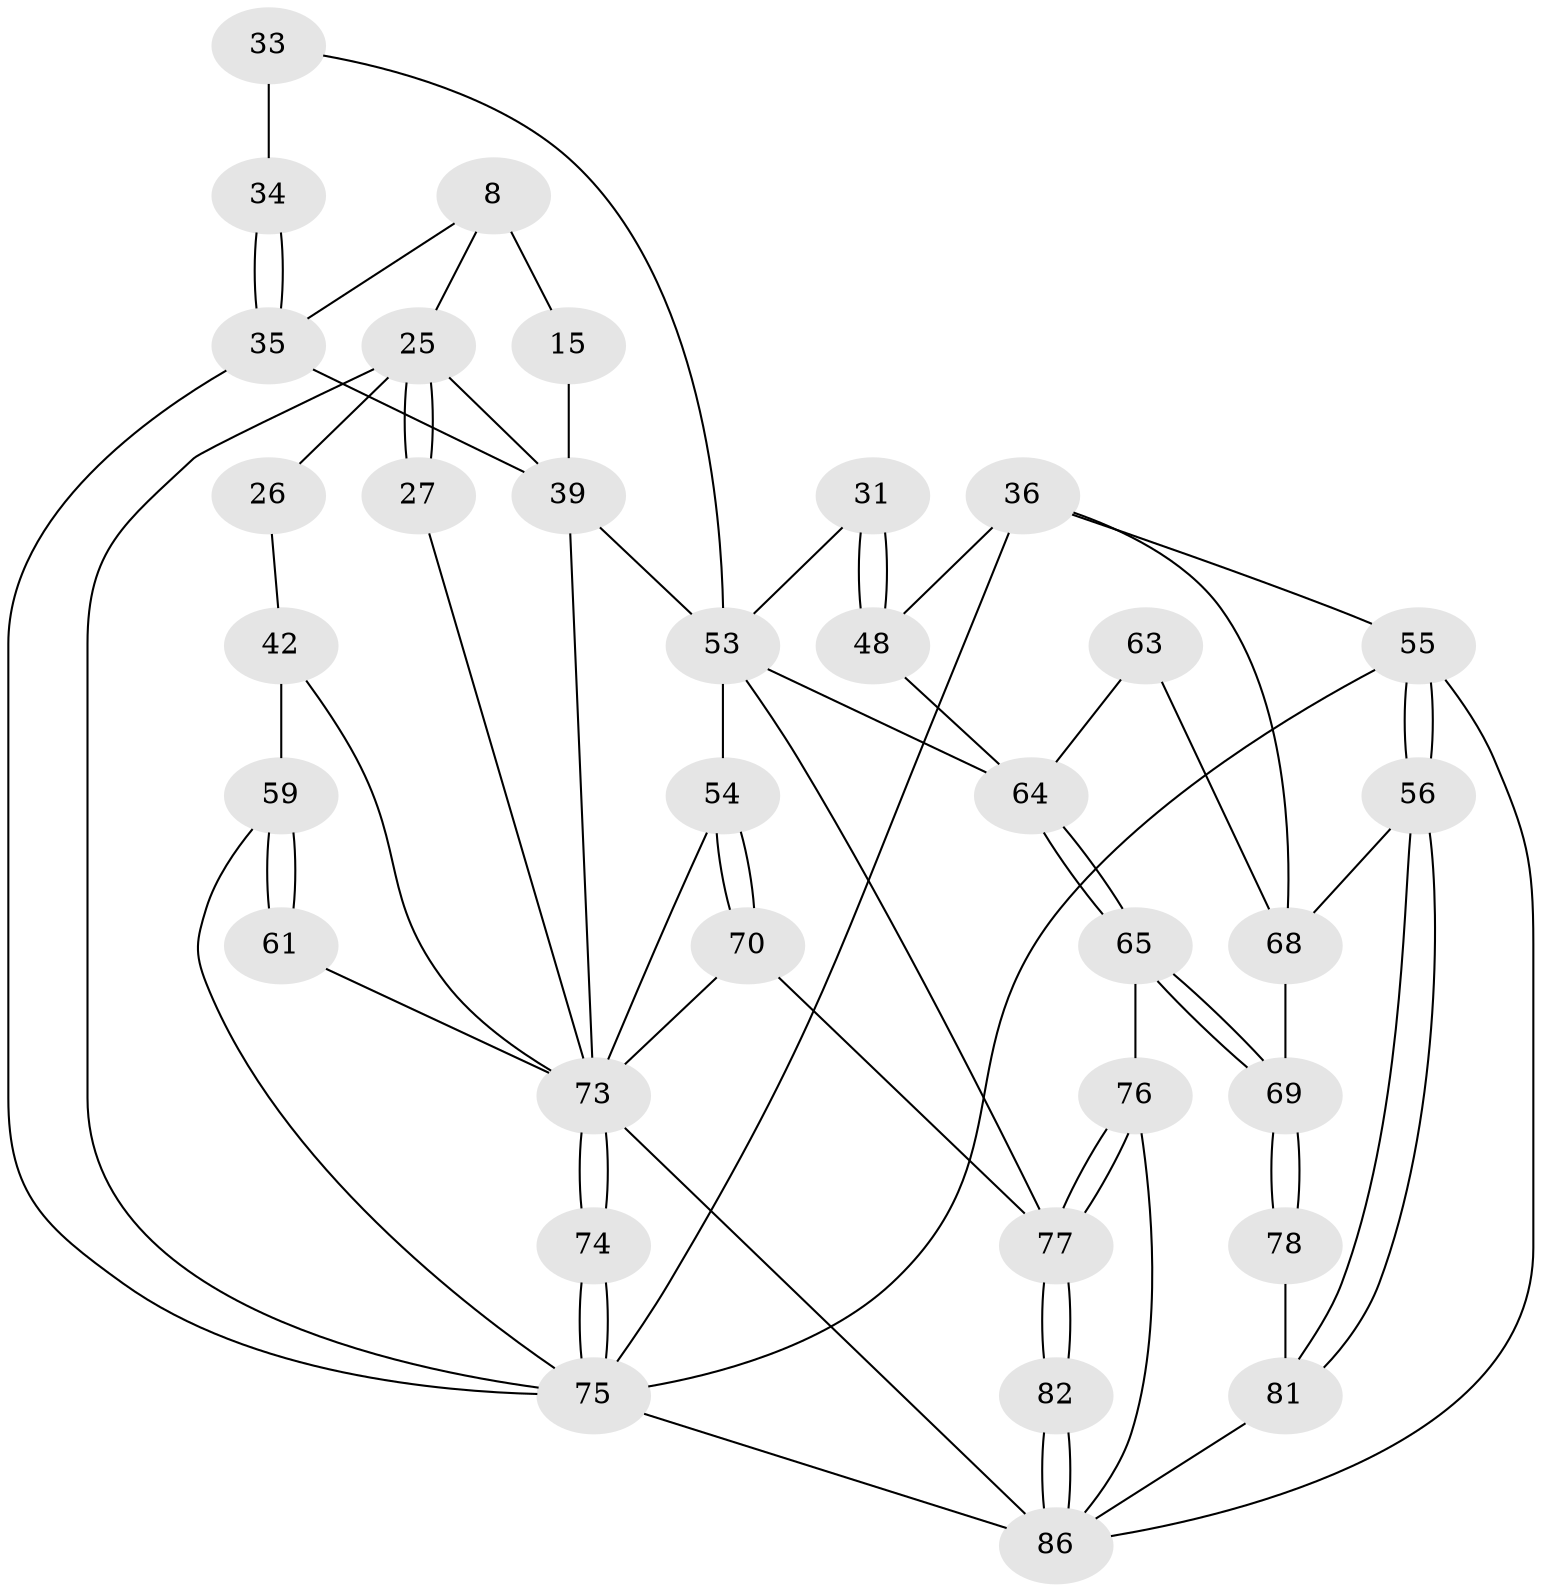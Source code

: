 // original degree distribution, {3: 0.03488372093023256, 4: 0.20930232558139536, 5: 0.5465116279069767, 6: 0.20930232558139536}
// Generated by graph-tools (version 1.1) at 2025/06/03/04/25 22:06:02]
// undirected, 34 vertices, 73 edges
graph export_dot {
graph [start="1"]
  node [color=gray90,style=filled];
  8 [pos="+0.317303356036003+0",super="+2"];
  15 [pos="+0.38050919801041905+0.1409502965662778"];
  25 [pos="+0.05181683521748296+0.24170928341589357",super="+16+21"];
  26 [pos="+0+0.2601811985699765"];
  27 [pos="+0.2732009549316372+0.3271474520441631"];
  31 [pos="+0.8126230438521689+0.36223092094519627"];
  33 [pos="+0.7443226515507052+0.28723867888667065",super="+29"];
  34 [pos="+0.6771947444240007+0.23618135988847538",super="+28"];
  35 [pos="+0.5619739323915381+0.31780896651574975",super="+18+3+4"];
  36 [pos="+1+0.18475193982115198",super="+22+23"];
  39 [pos="+0.40907734420985997+0.36303166390014785",super="+20+38"];
  42 [pos="+0.051705694570861674+0.31936963051289813",super="+41"];
  48 [pos="+0.8431052010687717+0.4036264337228274",super="+37+30"];
  53 [pos="+0.5405830135768592+0.49823645560372587",super="+50"];
  54 [pos="+0.49888311661113166+0.5075724087437193"];
  55 [pos="+1+1",super="+13"];
  56 [pos="+1+1"];
  59 [pos="+0.1862505530139562+0.42009131846503345",super="+44"];
  61 [pos="+0.2108423442611955+0.6047414272090721"];
  63 [pos="+0.8774139403799971+0.46774379970954094"];
  64 [pos="+0.86544833322269+0.4597522487004903",super="+49"];
  65 [pos="+0.7573354245463906+0.6867035694850246"];
  68 [pos="+0.902698753698866+0.6746083396776349",super="+57+58"];
  69 [pos="+0.79172451414963+0.7032629714204568"];
  70 [pos="+0.3330522172187749+0.7034654513515247"];
  73 [pos="+0.1623267890379549+0.7906649069566138",super="+71+51"];
  74 [pos="+0+1"];
  75 [pos="+0+1",super="+14+45+24"];
  76 [pos="+0.621372262981064+0.9207089155508557",super="+66"];
  77 [pos="+0.53459605810877+0.9987306495466064",super="+72+67"];
  78 [pos="+0.8173929773535578+0.7649860102152349"];
  81 [pos="+0.9543784278003705+0.8467944723886569",super="+79"];
  82 [pos="+0.526552892465033+1"];
  86 [pos="+0.5243437753840976+1",super="+84+85"];
  8 -- 15 [weight=2];
  8 -- 25;
  8 -- 35;
  15 -- 39;
  25 -- 26 [weight=2];
  25 -- 27 [weight=2];
  25 -- 27;
  25 -- 75 [weight=2];
  25 -- 39;
  26 -- 42;
  27 -- 73;
  31 -- 48 [weight=2];
  31 -- 48;
  31 -- 53;
  33 -- 34 [weight=2];
  33 -- 53;
  34 -- 35 [weight=2];
  34 -- 35;
  35 -- 75;
  35 -- 39 [weight=2];
  36 -- 48 [weight=2];
  36 -- 68;
  36 -- 55;
  36 -- 75;
  39 -- 53;
  39 -- 73;
  42 -- 59 [weight=2];
  42 -- 73;
  48 -- 64;
  53 -- 54;
  53 -- 77 [weight=2];
  53 -- 64;
  54 -- 70;
  54 -- 70;
  54 -- 73;
  55 -- 56;
  55 -- 56;
  55 -- 75 [weight=3];
  55 -- 86;
  56 -- 81;
  56 -- 81;
  56 -- 68;
  59 -- 61 [weight=2];
  59 -- 61;
  59 -- 75;
  61 -- 73;
  63 -- 64;
  63 -- 68 [weight=2];
  64 -- 65;
  64 -- 65;
  65 -- 69;
  65 -- 69;
  65 -- 76;
  68 -- 69;
  69 -- 78;
  69 -- 78;
  70 -- 77;
  70 -- 73;
  73 -- 74;
  73 -- 74;
  73 -- 86;
  74 -- 75 [weight=2];
  74 -- 75;
  75 -- 86;
  76 -- 77 [weight=2];
  76 -- 77;
  76 -- 86;
  77 -- 82;
  77 -- 82;
  78 -- 81 [weight=2];
  81 -- 86;
  82 -- 86 [weight=2];
  82 -- 86;
}
